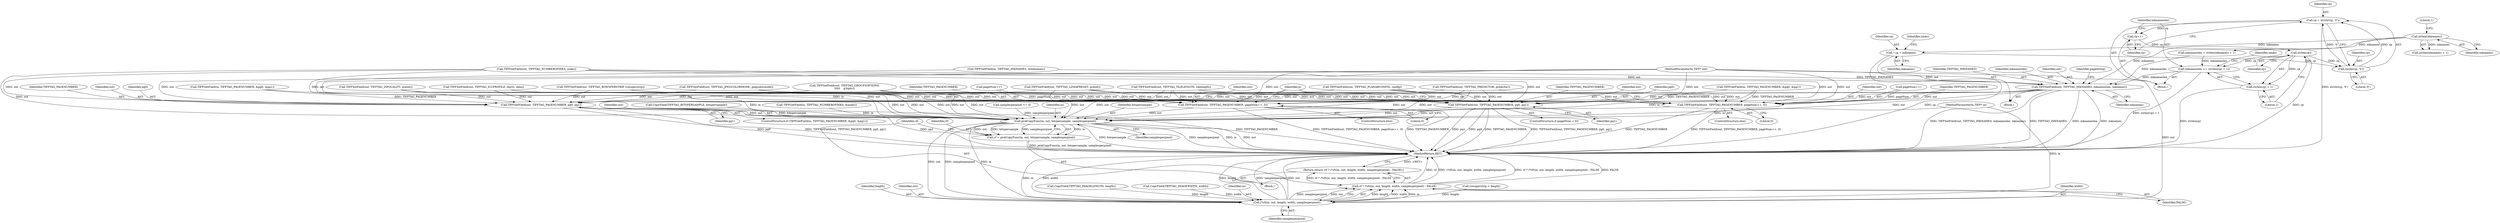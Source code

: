 digraph "0_libtiff_5c080298d59efa53264d7248bbe3a04660db6ef7_2@API" {
"1000634" [label="(Call,cp = strchr(cp, '\0'))"];
"1000636" [label="(Call,strchr(cp, '\0'))"];
"1000626" [label="(Call,* cp = inknames)"];
"1000622" [label="(Call,strlen(inknames))"];
"1000644" [label="(Call,strlen(cp))"];
"1000639" [label="(Call,cp++)"];
"1000634" [label="(Call,cp = strchr(cp, '\0'))"];
"1000641" [label="(Call,inknameslen += (strlen(cp) + 1))"];
"1000649" [label="(Call,TIFFSetField(out, TIFFTAG_INKNAMES, inknameslen, inknames))"];
"1000675" [label="(Call,TIFFSetField(out, TIFFTAG_PAGENUMBER, pg0, pg1))"];
"1000738" [label="(Call,pickCopyFunc(in, out, bitspersample, samplesperpixel))"];
"1000736" [label="(Call,cf = pickCopyFunc(in, out, bitspersample, samplesperpixel))"];
"1000746" [label="(Call,(*cf)(in, out, length, width, samplesperpixel))"];
"1000744" [label="(Call,cf ? (*cf)(in, out, length, width, samplesperpixel) : FALSE)"];
"1000743" [label="(Return,return (cf ? (*cf)(in, out, length, width, samplesperpixel) : FALSE);)"];
"1000681" [label="(Call,TIFFSetField(out, TIFFTAG_PAGENUMBER, pageNum++, 0))"];
"1000702" [label="(Call,TIFFSetField(out, TIFFTAG_PAGENUMBER, pg0, pg1))"];
"1000708" [label="(Call,TIFFSetField(out, TIFFTAG_PAGENUMBER, pageNum++, 0))"];
"1000643" [label="(Call,strlen(cp) + 1)"];
"1000742" [label="(Identifier,samplesperpixel)"];
"1000645" [label="(Identifier,cp)"];
"1000681" [label="(Call,TIFFSetField(out, TIFFTAG_PAGENUMBER, pageNum++, 0))"];
"1000369" [label="(Call,TIFFSetField(out, TIFFTAG_TILELENGTH, tilelength))"];
"1000649" [label="(Call,TIFFSetField(out, TIFFTAG_INKNAMES, inknameslen, inknames))"];
"1000705" [label="(Identifier,pg0)"];
"1000641" [label="(Call,inknameslen += (strlen(cp) + 1))"];
"1000515" [label="(Call,TIFFSetField(out, TIFFTAG_ZIPQUALITY, preset))"];
"1000750" [label="(Identifier,width)"];
"1000709" [label="(Identifier,out)"];
"1000651" [label="(Identifier,TIFFTAG_INKNAMES)"];
"1000745" [label="(Identifier,cf)"];
"1000652" [label="(Identifier,inknameslen)"];
"1000740" [label="(Identifier,out)"];
"1000711" [label="(Call,pageNum++)"];
"1000702" [label="(Call,TIFFSetField(out, TIFFTAG_PAGENUMBER, pg0, pg1))"];
"1000117" [label="(MethodParameterIn,TIFF* in)"];
"1000653" [label="(Identifier,inknames)"];
"1000753" [label="(MethodReturn,RET)"];
"1000746" [label="(Call,(*cf)(in, out, length, width, samplesperpixel))"];
"1000707" [label="(ControlStructure,else)"];
"1000397" [label="(Call,rowsperstrip > length)"];
"1000710" [label="(Identifier,TIFFTAG_PAGENUMBER)"];
"1000636" [label="(Call,strchr(cp, '\0'))"];
"1000440" [label="(Call,samplesperpixel <= 4)"];
"1000749" [label="(Identifier,length)"];
"1000748" [label="(Identifier,out)"];
"1000628" [label="(Identifier,inknames)"];
"1000706" [label="(Identifier,pg1)"];
"1000678" [label="(Identifier,pg0)"];
"1000118" [label="(MethodParameterIn,TIFF* out)"];
"1000143" [label="(Call,CopyField(TIFFTAG_BITSPERSAMPLE, bitspersample))"];
"1000493" [label="(Call,TIFFSetField(out, TIFFTAG_PREDICTOR, predictor))"];
"1000140" [label="(Call,CopyField(TIFFTAG_IMAGELENGTH, length))"];
"1000137" [label="(Call,CopyField(TIFFTAG_IMAGEWIDTH, width))"];
"1000650" [label="(Identifier,out)"];
"1000646" [label="(Literal,1)"];
"1000624" [label="(Literal,1)"];
"1000612" [label="(Call,TIFFGetField(in, TIFFTAG_INKNAMES, &inknames))"];
"1000690" [label="(Call,TIFFGetField(in, TIFFTAG_PAGENUMBER, &pg0, &pg1))"];
"1000622" [label="(Call,strlen(inknames))"];
"1000716" [label="(Identifier,p)"];
"1000736" [label="(Call,cf = pickCopyFunc(in, out, bitspersample, samplesperpixel))"];
"1000623" [label="(Identifier,inknames)"];
"1000617" [label="(Block,)"];
"1000708" [label="(Call,TIFFSetField(out, TIFFTAG_PAGENUMBER, pageNum++, 0))"];
"1000431" [label="(Call,TIFFSetField(out, TIFFTAG_PLANARCONFIG, config))"];
"1000638" [label="(Literal,'\0')"];
"1000668" [label="(Call,TIFFGetField(in, TIFFTAG_PAGENUMBER, &pg0, &pg1))"];
"1000637" [label="(Identifier,cp)"];
"1000639" [label="(Call,cp++)"];
"1000640" [label="(Identifier,cp)"];
"1000677" [label="(Identifier,TIFFTAG_PAGENUMBER)"];
"1000737" [label="(Identifier,cf)"];
"1000747" [label="(Identifier,in)"];
"1000619" [label="(Call,inknameslen = strlen(inknames) + 1)"];
"1000684" [label="(Call,pageNum++)"];
"1000633" [label="(Block,)"];
"1000704" [label="(Identifier,TIFFTAG_PAGENUMBER)"];
"1000659" [label="(Identifier,pageInSeq)"];
"1000675" [label="(Call,TIFFSetField(out, TIFFTAG_PAGENUMBER, pg0, pg1))"];
"1000676" [label="(Identifier,out)"];
"1000607" [label="(Call,TIFFSetField(out, TIFFTAG_NUMBEROFINKS, ninks))"];
"1000631" [label="(Identifier,ninks)"];
"1000601" [label="(Call,TIFFGetField(in, TIFFTAG_NUMBEROFINKS, &ninks))"];
"1000667" [label="(ControlStructure,if (TIFFGetField(in, TIFFTAG_PAGENUMBER, &pg0, &pg1)))"];
"1000644" [label="(Call,strlen(cp))"];
"1000627" [label="(Identifier,cp)"];
"1000686" [label="(Literal,0)"];
"1000752" [label="(Identifier,FALSE)"];
"1000698" [label="(ControlStructure,if (pageNum < 0))"];
"1000744" [label="(Call,cf ? (*cf)(in, out, length, width, samplesperpixel) : FALSE)"];
"1000592" [label="(Call,TIFFSetField(out, TIFFTAG_ICCPROFILE, len32, data))"];
"1000683" [label="(Identifier,TIFFTAG_PAGENUMBER)"];
"1000642" [label="(Identifier,inknameslen)"];
"1000738" [label="(Call,pickCopyFunc(in, out, bitspersample, samplesperpixel))"];
"1000713" [label="(Literal,0)"];
"1000751" [label="(Identifier,samplesperpixel)"];
"1000679" [label="(Identifier,pg1)"];
"1000543" [label="(Call,TIFFSetField(out, TIFFTAG_GROUP3OPTIONS,\n\t\t\t\t\t    g3opts))"];
"1000682" [label="(Identifier,out)"];
"1000743" [label="(Return,return (cf ? (*cf)(in, out, length, width, samplesperpixel) : FALSE);)"];
"1000621" [label="(Call,strlen(inknames) + 1)"];
"1000680" [label="(ControlStructure,else)"];
"1000635" [label="(Identifier,cp)"];
"1000703" [label="(Identifier,out)"];
"1000634" [label="(Call,cp = strchr(cp, '\0'))"];
"1000459" [label="(Call,TIFFSetField(out, TIFFTAG_JPEGCOLORMODE, jpegcolormode))"];
"1000741" [label="(Identifier,bitspersample)"];
"1000420" [label="(Call,TIFFSetField(out, TIFFTAG_ROWSPERSTRIP, rowsperstrip))"];
"1000524" [label="(Call,TIFFSetField(out, TIFFTAG_LZMAPRESET, preset))"];
"1000643" [label="(Call,strlen(cp) + 1)"];
"1000739" [label="(Identifier,in)"];
"1000648" [label="(Identifier,ninks)"];
"1000119" [label="(Block,)"];
"1000626" [label="(Call,* cp = inknames)"];
"1000634" -> "1000633"  [label="AST: "];
"1000634" -> "1000636"  [label="CFG: "];
"1000635" -> "1000634"  [label="AST: "];
"1000636" -> "1000634"  [label="AST: "];
"1000640" -> "1000634"  [label="CFG: "];
"1000634" -> "1000753"  [label="DDG: strchr(cp, '\0')"];
"1000636" -> "1000634"  [label="DDG: cp"];
"1000636" -> "1000634"  [label="DDG: '\0'"];
"1000634" -> "1000639"  [label="DDG: cp"];
"1000636" -> "1000638"  [label="CFG: "];
"1000637" -> "1000636"  [label="AST: "];
"1000638" -> "1000636"  [label="AST: "];
"1000626" -> "1000636"  [label="DDG: cp"];
"1000644" -> "1000636"  [label="DDG: cp"];
"1000626" -> "1000617"  [label="AST: "];
"1000626" -> "1000628"  [label="CFG: "];
"1000627" -> "1000626"  [label="AST: "];
"1000628" -> "1000626"  [label="AST: "];
"1000631" -> "1000626"  [label="CFG: "];
"1000626" -> "1000753"  [label="DDG: cp"];
"1000622" -> "1000626"  [label="DDG: inknames"];
"1000622" -> "1000621"  [label="AST: "];
"1000622" -> "1000623"  [label="CFG: "];
"1000623" -> "1000622"  [label="AST: "];
"1000624" -> "1000622"  [label="CFG: "];
"1000622" -> "1000619"  [label="DDG: inknames"];
"1000622" -> "1000621"  [label="DDG: inknames"];
"1000622" -> "1000649"  [label="DDG: inknames"];
"1000644" -> "1000643"  [label="AST: "];
"1000644" -> "1000645"  [label="CFG: "];
"1000645" -> "1000644"  [label="AST: "];
"1000646" -> "1000644"  [label="CFG: "];
"1000644" -> "1000753"  [label="DDG: cp"];
"1000644" -> "1000641"  [label="DDG: cp"];
"1000644" -> "1000643"  [label="DDG: cp"];
"1000639" -> "1000644"  [label="DDG: cp"];
"1000639" -> "1000633"  [label="AST: "];
"1000639" -> "1000640"  [label="CFG: "];
"1000640" -> "1000639"  [label="AST: "];
"1000642" -> "1000639"  [label="CFG: "];
"1000641" -> "1000633"  [label="AST: "];
"1000641" -> "1000643"  [label="CFG: "];
"1000642" -> "1000641"  [label="AST: "];
"1000643" -> "1000641"  [label="AST: "];
"1000648" -> "1000641"  [label="CFG: "];
"1000641" -> "1000753"  [label="DDG: strlen(cp) + 1"];
"1000619" -> "1000641"  [label="DDG: inknameslen"];
"1000641" -> "1000649"  [label="DDG: inknameslen"];
"1000649" -> "1000617"  [label="AST: "];
"1000649" -> "1000653"  [label="CFG: "];
"1000650" -> "1000649"  [label="AST: "];
"1000651" -> "1000649"  [label="AST: "];
"1000652" -> "1000649"  [label="AST: "];
"1000653" -> "1000649"  [label="AST: "];
"1000659" -> "1000649"  [label="CFG: "];
"1000649" -> "1000753"  [label="DDG: TIFFTAG_INKNAMES"];
"1000649" -> "1000753"  [label="DDG: inknameslen"];
"1000649" -> "1000753"  [label="DDG: inknames"];
"1000649" -> "1000753"  [label="DDG: TIFFSetField(out, TIFFTAG_INKNAMES, inknameslen, inknames)"];
"1000607" -> "1000649"  [label="DDG: out"];
"1000118" -> "1000649"  [label="DDG: out"];
"1000612" -> "1000649"  [label="DDG: TIFFTAG_INKNAMES"];
"1000619" -> "1000649"  [label="DDG: inknameslen"];
"1000649" -> "1000675"  [label="DDG: out"];
"1000649" -> "1000681"  [label="DDG: out"];
"1000649" -> "1000702"  [label="DDG: out"];
"1000649" -> "1000708"  [label="DDG: out"];
"1000649" -> "1000738"  [label="DDG: out"];
"1000675" -> "1000667"  [label="AST: "];
"1000675" -> "1000679"  [label="CFG: "];
"1000676" -> "1000675"  [label="AST: "];
"1000677" -> "1000675"  [label="AST: "];
"1000678" -> "1000675"  [label="AST: "];
"1000679" -> "1000675"  [label="AST: "];
"1000716" -> "1000675"  [label="CFG: "];
"1000675" -> "1000753"  [label="DDG: pg0"];
"1000675" -> "1000753"  [label="DDG: TIFFTAG_PAGENUMBER"];
"1000675" -> "1000753"  [label="DDG: pg1"];
"1000675" -> "1000753"  [label="DDG: TIFFSetField(out, TIFFTAG_PAGENUMBER, pg0, pg1)"];
"1000459" -> "1000675"  [label="DDG: out"];
"1000607" -> "1000675"  [label="DDG: out"];
"1000515" -> "1000675"  [label="DDG: out"];
"1000431" -> "1000675"  [label="DDG: out"];
"1000420" -> "1000675"  [label="DDG: out"];
"1000543" -> "1000675"  [label="DDG: out"];
"1000592" -> "1000675"  [label="DDG: out"];
"1000524" -> "1000675"  [label="DDG: out"];
"1000493" -> "1000675"  [label="DDG: out"];
"1000369" -> "1000675"  [label="DDG: out"];
"1000118" -> "1000675"  [label="DDG: out"];
"1000668" -> "1000675"  [label="DDG: TIFFTAG_PAGENUMBER"];
"1000675" -> "1000738"  [label="DDG: out"];
"1000738" -> "1000736"  [label="AST: "];
"1000738" -> "1000742"  [label="CFG: "];
"1000739" -> "1000738"  [label="AST: "];
"1000740" -> "1000738"  [label="AST: "];
"1000741" -> "1000738"  [label="AST: "];
"1000742" -> "1000738"  [label="AST: "];
"1000736" -> "1000738"  [label="CFG: "];
"1000738" -> "1000753"  [label="DDG: samplesperpixel"];
"1000738" -> "1000753"  [label="DDG: in"];
"1000738" -> "1000753"  [label="DDG: out"];
"1000738" -> "1000753"  [label="DDG: bitspersample"];
"1000738" -> "1000736"  [label="DDG: in"];
"1000738" -> "1000736"  [label="DDG: out"];
"1000738" -> "1000736"  [label="DDG: bitspersample"];
"1000738" -> "1000736"  [label="DDG: samplesperpixel"];
"1000612" -> "1000738"  [label="DDG: in"];
"1000601" -> "1000738"  [label="DDG: in"];
"1000668" -> "1000738"  [label="DDG: in"];
"1000690" -> "1000738"  [label="DDG: in"];
"1000117" -> "1000738"  [label="DDG: in"];
"1000607" -> "1000738"  [label="DDG: out"];
"1000515" -> "1000738"  [label="DDG: out"];
"1000431" -> "1000738"  [label="DDG: out"];
"1000702" -> "1000738"  [label="DDG: out"];
"1000420" -> "1000738"  [label="DDG: out"];
"1000543" -> "1000738"  [label="DDG: out"];
"1000592" -> "1000738"  [label="DDG: out"];
"1000524" -> "1000738"  [label="DDG: out"];
"1000708" -> "1000738"  [label="DDG: out"];
"1000681" -> "1000738"  [label="DDG: out"];
"1000459" -> "1000738"  [label="DDG: out"];
"1000493" -> "1000738"  [label="DDG: out"];
"1000369" -> "1000738"  [label="DDG: out"];
"1000118" -> "1000738"  [label="DDG: out"];
"1000143" -> "1000738"  [label="DDG: bitspersample"];
"1000440" -> "1000738"  [label="DDG: samplesperpixel"];
"1000738" -> "1000746"  [label="DDG: in"];
"1000738" -> "1000746"  [label="DDG: out"];
"1000738" -> "1000746"  [label="DDG: samplesperpixel"];
"1000736" -> "1000119"  [label="AST: "];
"1000737" -> "1000736"  [label="AST: "];
"1000745" -> "1000736"  [label="CFG: "];
"1000736" -> "1000753"  [label="DDG: pickCopyFunc(in, out, bitspersample, samplesperpixel)"];
"1000746" -> "1000744"  [label="AST: "];
"1000746" -> "1000751"  [label="CFG: "];
"1000747" -> "1000746"  [label="AST: "];
"1000748" -> "1000746"  [label="AST: "];
"1000749" -> "1000746"  [label="AST: "];
"1000750" -> "1000746"  [label="AST: "];
"1000751" -> "1000746"  [label="AST: "];
"1000744" -> "1000746"  [label="CFG: "];
"1000746" -> "1000753"  [label="DDG: samplesperpixel"];
"1000746" -> "1000753"  [label="DDG: out"];
"1000746" -> "1000753"  [label="DDG: in"];
"1000746" -> "1000753"  [label="DDG: width"];
"1000746" -> "1000753"  [label="DDG: length"];
"1000746" -> "1000744"  [label="DDG: length"];
"1000746" -> "1000744"  [label="DDG: width"];
"1000746" -> "1000744"  [label="DDG: in"];
"1000746" -> "1000744"  [label="DDG: samplesperpixel"];
"1000746" -> "1000744"  [label="DDG: out"];
"1000117" -> "1000746"  [label="DDG: in"];
"1000118" -> "1000746"  [label="DDG: out"];
"1000140" -> "1000746"  [label="DDG: length"];
"1000397" -> "1000746"  [label="DDG: length"];
"1000137" -> "1000746"  [label="DDG: width"];
"1000744" -> "1000743"  [label="AST: "];
"1000744" -> "1000752"  [label="CFG: "];
"1000745" -> "1000744"  [label="AST: "];
"1000752" -> "1000744"  [label="AST: "];
"1000743" -> "1000744"  [label="CFG: "];
"1000744" -> "1000753"  [label="DDG: cf ? (*cf)(in, out, length, width, samplesperpixel) : FALSE"];
"1000744" -> "1000753"  [label="DDG: cf"];
"1000744" -> "1000753"  [label="DDG: (*cf)(in, out, length, width, samplesperpixel)"];
"1000744" -> "1000753"  [label="DDG: FALSE"];
"1000744" -> "1000743"  [label="DDG: cf ? (*cf)(in, out, length, width, samplesperpixel) : FALSE"];
"1000743" -> "1000119"  [label="AST: "];
"1000753" -> "1000743"  [label="CFG: "];
"1000743" -> "1000753"  [label="DDG: <RET>"];
"1000681" -> "1000680"  [label="AST: "];
"1000681" -> "1000686"  [label="CFG: "];
"1000682" -> "1000681"  [label="AST: "];
"1000683" -> "1000681"  [label="AST: "];
"1000684" -> "1000681"  [label="AST: "];
"1000686" -> "1000681"  [label="AST: "];
"1000716" -> "1000681"  [label="CFG: "];
"1000681" -> "1000753"  [label="DDG: TIFFSetField(out, TIFFTAG_PAGENUMBER, pageNum++, 0)"];
"1000681" -> "1000753"  [label="DDG: TIFFTAG_PAGENUMBER"];
"1000459" -> "1000681"  [label="DDG: out"];
"1000607" -> "1000681"  [label="DDG: out"];
"1000515" -> "1000681"  [label="DDG: out"];
"1000431" -> "1000681"  [label="DDG: out"];
"1000420" -> "1000681"  [label="DDG: out"];
"1000543" -> "1000681"  [label="DDG: out"];
"1000592" -> "1000681"  [label="DDG: out"];
"1000524" -> "1000681"  [label="DDG: out"];
"1000493" -> "1000681"  [label="DDG: out"];
"1000369" -> "1000681"  [label="DDG: out"];
"1000118" -> "1000681"  [label="DDG: out"];
"1000684" -> "1000681"  [label="DDG: pageNum"];
"1000702" -> "1000698"  [label="AST: "];
"1000702" -> "1000706"  [label="CFG: "];
"1000703" -> "1000702"  [label="AST: "];
"1000704" -> "1000702"  [label="AST: "];
"1000705" -> "1000702"  [label="AST: "];
"1000706" -> "1000702"  [label="AST: "];
"1000716" -> "1000702"  [label="CFG: "];
"1000702" -> "1000753"  [label="DDG: pg1"];
"1000702" -> "1000753"  [label="DDG: pg0"];
"1000702" -> "1000753"  [label="DDG: TIFFSetField(out, TIFFTAG_PAGENUMBER, pg0, pg1)"];
"1000702" -> "1000753"  [label="DDG: TIFFTAG_PAGENUMBER"];
"1000459" -> "1000702"  [label="DDG: out"];
"1000607" -> "1000702"  [label="DDG: out"];
"1000515" -> "1000702"  [label="DDG: out"];
"1000431" -> "1000702"  [label="DDG: out"];
"1000420" -> "1000702"  [label="DDG: out"];
"1000543" -> "1000702"  [label="DDG: out"];
"1000592" -> "1000702"  [label="DDG: out"];
"1000524" -> "1000702"  [label="DDG: out"];
"1000493" -> "1000702"  [label="DDG: out"];
"1000369" -> "1000702"  [label="DDG: out"];
"1000118" -> "1000702"  [label="DDG: out"];
"1000690" -> "1000702"  [label="DDG: TIFFTAG_PAGENUMBER"];
"1000708" -> "1000707"  [label="AST: "];
"1000708" -> "1000713"  [label="CFG: "];
"1000709" -> "1000708"  [label="AST: "];
"1000710" -> "1000708"  [label="AST: "];
"1000711" -> "1000708"  [label="AST: "];
"1000713" -> "1000708"  [label="AST: "];
"1000716" -> "1000708"  [label="CFG: "];
"1000708" -> "1000753"  [label="DDG: TIFFSetField(out, TIFFTAG_PAGENUMBER, pageNum++, 0)"];
"1000708" -> "1000753"  [label="DDG: TIFFTAG_PAGENUMBER"];
"1000459" -> "1000708"  [label="DDG: out"];
"1000607" -> "1000708"  [label="DDG: out"];
"1000515" -> "1000708"  [label="DDG: out"];
"1000431" -> "1000708"  [label="DDG: out"];
"1000420" -> "1000708"  [label="DDG: out"];
"1000543" -> "1000708"  [label="DDG: out"];
"1000592" -> "1000708"  [label="DDG: out"];
"1000524" -> "1000708"  [label="DDG: out"];
"1000493" -> "1000708"  [label="DDG: out"];
"1000369" -> "1000708"  [label="DDG: out"];
"1000118" -> "1000708"  [label="DDG: out"];
"1000690" -> "1000708"  [label="DDG: TIFFTAG_PAGENUMBER"];
"1000711" -> "1000708"  [label="DDG: pageNum"];
"1000643" -> "1000646"  [label="CFG: "];
"1000646" -> "1000643"  [label="AST: "];
"1000643" -> "1000753"  [label="DDG: strlen(cp)"];
}
